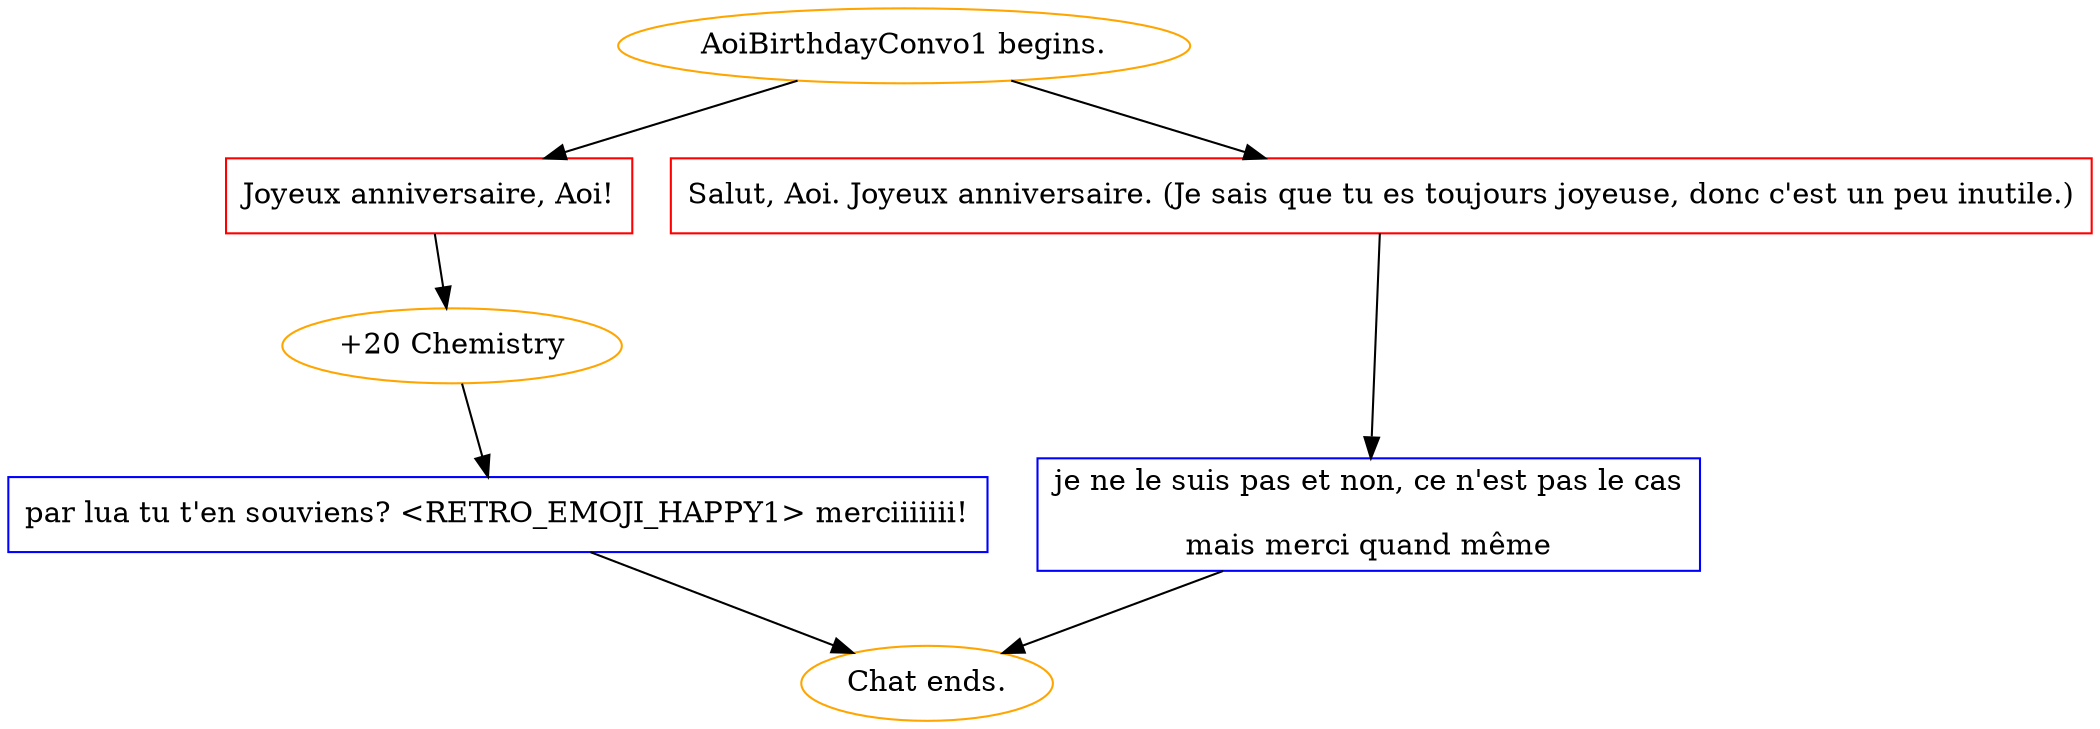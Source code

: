 digraph {
	"AoiBirthdayConvo1 begins." [color=orange];
		"AoiBirthdayConvo1 begins." -> j3132306622;
		"AoiBirthdayConvo1 begins." -> j2400303884;
	j3132306622 [label="Joyeux anniversaire, Aoi!",shape=box,color=red];
		j3132306622 -> j803075479;
	j2400303884 [label="Salut, Aoi. Joyeux anniversaire. (Je sais que tu es toujours joyeuse, donc c'est un peu inutile.)",shape=box,color=red];
		j2400303884 -> j3003716584;
	j803075479 [label="+20 Chemistry",color=orange];
		j803075479 -> j4256707643;
	j3003716584 [label="je ne le suis pas et non, ce n'est pas le cas
mais merci quand même",shape=box,color=blue];
		j3003716584 -> "Chat ends.";
	j4256707643 [label="par lua tu t'en souviens? <RETRO_EMOJI_HAPPY1> merciiiiiii!",shape=box,color=blue];
		j4256707643 -> "Chat ends.";
	"Chat ends." [color=orange];
}